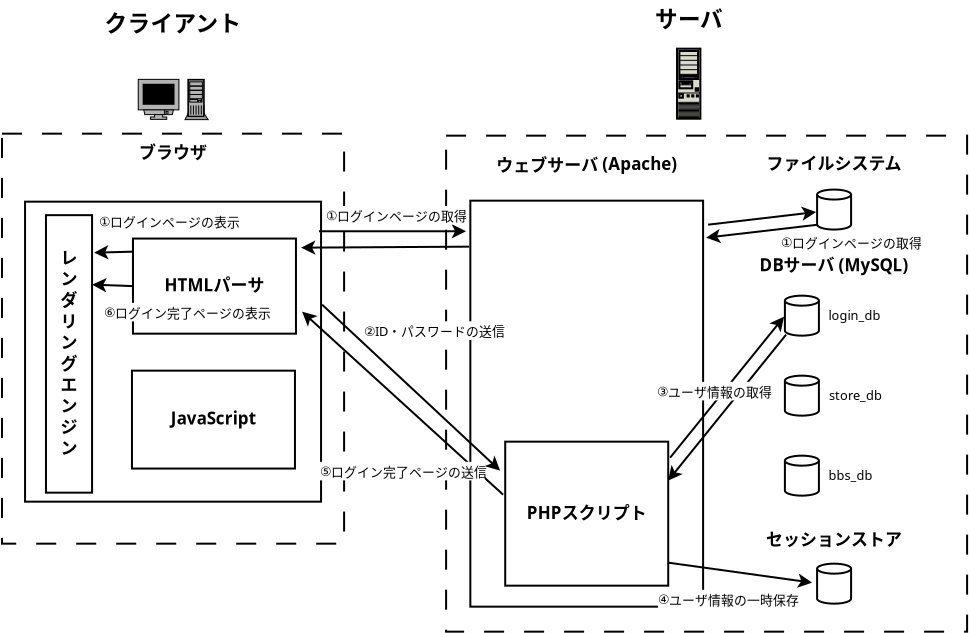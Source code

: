 <?xml version="1.0" encoding="UTF-8"?>
<dia:diagram xmlns:dia="http://www.lysator.liu.se/~alla/dia/">
  <dia:layer name="背景" visible="true" active="true">
    <dia:object type="Standard - Box" version="0" id="O0">
      <dia:attribute name="obj_pos">
        <dia:point val="0.295,15.7"/>
      </dia:attribute>
      <dia:attribute name="obj_bb">
        <dia:rectangle val="0.245,15.65;17.45,36.25"/>
      </dia:attribute>
      <dia:attribute name="elem_corner">
        <dia:point val="0.295,15.7"/>
      </dia:attribute>
      <dia:attribute name="elem_width">
        <dia:real val="17.105"/>
      </dia:attribute>
      <dia:attribute name="elem_height">
        <dia:real val="20.5"/>
      </dia:attribute>
      <dia:attribute name="border_width">
        <dia:real val="0.1"/>
      </dia:attribute>
      <dia:attribute name="show_background">
        <dia:boolean val="false"/>
      </dia:attribute>
      <dia:attribute name="line_style">
        <dia:enum val="1"/>
      </dia:attribute>
    </dia:object>
    <dia:object type="Standard - Box" version="0" id="O1">
      <dia:attribute name="obj_pos">
        <dia:point val="22.5,15.8"/>
      </dia:attribute>
      <dia:attribute name="obj_bb">
        <dia:rectangle val="22.45,15.75;48.6,40.65"/>
      </dia:attribute>
      <dia:attribute name="elem_corner">
        <dia:point val="22.5,15.8"/>
      </dia:attribute>
      <dia:attribute name="elem_width">
        <dia:real val="26.05"/>
      </dia:attribute>
      <dia:attribute name="elem_height">
        <dia:real val="24.8"/>
      </dia:attribute>
      <dia:attribute name="border_width">
        <dia:real val="0.1"/>
      </dia:attribute>
      <dia:attribute name="show_background">
        <dia:boolean val="false"/>
      </dia:attribute>
      <dia:attribute name="line_style">
        <dia:enum val="1"/>
      </dia:attribute>
    </dia:object>
    <dia:object type="Network - A Bigtower PC" version="1" id="O2">
      <dia:attribute name="obj_pos">
        <dia:point val="34.047,11.45"/>
      </dia:attribute>
      <dia:attribute name="obj_bb">
        <dia:rectangle val="33.997,11.4;35.264,15"/>
      </dia:attribute>
      <dia:attribute name="meta">
        <dia:composite type="dict"/>
      </dia:attribute>
      <dia:attribute name="elem_corner">
        <dia:point val="34.047,11.45"/>
      </dia:attribute>
      <dia:attribute name="elem_width">
        <dia:real val="1.167"/>
      </dia:attribute>
      <dia:attribute name="elem_height">
        <dia:real val="3.5"/>
      </dia:attribute>
      <dia:attribute name="line_width">
        <dia:real val="0.1"/>
      </dia:attribute>
      <dia:attribute name="line_colour">
        <dia:color val="#000000"/>
      </dia:attribute>
      <dia:attribute name="fill_colour">
        <dia:color val="#ffffff"/>
      </dia:attribute>
      <dia:attribute name="show_background">
        <dia:boolean val="true"/>
      </dia:attribute>
      <dia:attribute name="line_style">
        <dia:enum val="0"/>
        <dia:real val="1"/>
      </dia:attribute>
      <dia:attribute name="flip_horizontal">
        <dia:boolean val="false"/>
      </dia:attribute>
      <dia:attribute name="flip_vertical">
        <dia:boolean val="false"/>
      </dia:attribute>
      <dia:attribute name="subscale">
        <dia:real val="1.6"/>
      </dia:attribute>
    </dia:object>
    <dia:object type="Standard - Text" version="1" id="O3">
      <dia:attribute name="obj_pos">
        <dia:point val="11.05,13.25"/>
      </dia:attribute>
      <dia:attribute name="obj_bb">
        <dia:rectangle val="11.05,12.655;11.05,13.4"/>
      </dia:attribute>
      <dia:attribute name="text">
        <dia:composite type="text">
          <dia:attribute name="string">
            <dia:string>##</dia:string>
          </dia:attribute>
          <dia:attribute name="font">
            <dia:font family="sans" style="0" name="Helvetica"/>
          </dia:attribute>
          <dia:attribute name="height">
            <dia:real val="0.8"/>
          </dia:attribute>
          <dia:attribute name="pos">
            <dia:point val="11.05,13.25"/>
          </dia:attribute>
          <dia:attribute name="color">
            <dia:color val="#000000"/>
          </dia:attribute>
          <dia:attribute name="alignment">
            <dia:enum val="0"/>
          </dia:attribute>
        </dia:composite>
      </dia:attribute>
      <dia:attribute name="valign">
        <dia:enum val="3"/>
      </dia:attribute>
    </dia:object>
    <dia:object type="Standard - Text" version="1" id="O4">
      <dia:attribute name="obj_pos">
        <dia:point val="41.55,16.8"/>
      </dia:attribute>
      <dia:attribute name="obj_bb">
        <dia:rectangle val="41.55,16.205;41.55,16.95"/>
      </dia:attribute>
      <dia:attribute name="text">
        <dia:composite type="text">
          <dia:attribute name="string">
            <dia:string>##</dia:string>
          </dia:attribute>
          <dia:attribute name="font">
            <dia:font family="sans" style="0" name="Helvetica"/>
          </dia:attribute>
          <dia:attribute name="height">
            <dia:real val="0.8"/>
          </dia:attribute>
          <dia:attribute name="pos">
            <dia:point val="41.55,16.8"/>
          </dia:attribute>
          <dia:attribute name="color">
            <dia:color val="#000000"/>
          </dia:attribute>
          <dia:attribute name="alignment">
            <dia:enum val="0"/>
          </dia:attribute>
        </dia:composite>
      </dia:attribute>
      <dia:attribute name="valign">
        <dia:enum val="3"/>
      </dia:attribute>
    </dia:object>
    <dia:object type="Standard - Text" version="1" id="O5">
      <dia:attribute name="obj_pos">
        <dia:point val="34.63,10.377"/>
      </dia:attribute>
      <dia:attribute name="obj_bb">
        <dia:rectangle val="32.935,9.18;36.325,10.875"/>
      </dia:attribute>
      <dia:attribute name="text">
        <dia:composite type="text">
          <dia:attribute name="string">
            <dia:string>#サーバ#</dia:string>
          </dia:attribute>
          <dia:attribute name="font">
            <dia:font family="Meiryo" style="80" name="Courier"/>
          </dia:attribute>
          <dia:attribute name="height">
            <dia:real val="1.411"/>
          </dia:attribute>
          <dia:attribute name="pos">
            <dia:point val="34.63,10.377"/>
          </dia:attribute>
          <dia:attribute name="color">
            <dia:color val="#000000"/>
          </dia:attribute>
          <dia:attribute name="alignment">
            <dia:enum val="1"/>
          </dia:attribute>
        </dia:composite>
      </dia:attribute>
      <dia:attribute name="valign">
        <dia:enum val="3"/>
      </dia:attribute>
    </dia:object>
    <dia:object type="Standard - Text" version="1" id="O6">
      <dia:attribute name="obj_pos">
        <dia:point val="8.848,10.592"/>
      </dia:attribute>
      <dia:attribute name="obj_bb">
        <dia:rectangle val="5.458,9.395;12.238,11.09"/>
      </dia:attribute>
      <dia:attribute name="text">
        <dia:composite type="text">
          <dia:attribute name="string">
            <dia:string>#クライアント#</dia:string>
          </dia:attribute>
          <dia:attribute name="font">
            <dia:font family="Meiryo" style="80" name="Courier"/>
          </dia:attribute>
          <dia:attribute name="height">
            <dia:real val="1.411"/>
          </dia:attribute>
          <dia:attribute name="pos">
            <dia:point val="8.848,10.592"/>
          </dia:attribute>
          <dia:attribute name="color">
            <dia:color val="#000000"/>
          </dia:attribute>
          <dia:attribute name="alignment">
            <dia:enum val="1"/>
          </dia:attribute>
        </dia:composite>
      </dia:attribute>
      <dia:attribute name="valign">
        <dia:enum val="3"/>
      </dia:attribute>
    </dia:object>
    <dia:group>
      <dia:object type="Network - General Computer (Tower)" version="1" id="O7">
        <dia:attribute name="obj_pos">
          <dia:point val="9.445,13"/>
        </dia:attribute>
        <dia:attribute name="obj_bb">
          <dia:rectangle val="9.437,12.96;10.613,15.903"/>
        </dia:attribute>
        <dia:attribute name="meta">
          <dia:composite type="dict"/>
        </dia:attribute>
        <dia:attribute name="elem_corner">
          <dia:point val="9.445,13"/>
        </dia:attribute>
        <dia:attribute name="elem_width">
          <dia:real val="1.158"/>
        </dia:attribute>
        <dia:attribute name="elem_height">
          <dia:real val="2.0"/>
        </dia:attribute>
        <dia:attribute name="line_width">
          <dia:real val="0.1"/>
        </dia:attribute>
        <dia:attribute name="line_colour">
          <dia:color val="#000000"/>
        </dia:attribute>
        <dia:attribute name="fill_colour">
          <dia:color val="#ffffff"/>
        </dia:attribute>
        <dia:attribute name="show_background">
          <dia:boolean val="true"/>
        </dia:attribute>
        <dia:attribute name="line_style">
          <dia:enum val="0"/>
          <dia:real val="1"/>
        </dia:attribute>
        <dia:attribute name="padding">
          <dia:real val="0.1"/>
        </dia:attribute>
        <dia:attribute name="text">
          <dia:composite type="text">
            <dia:attribute name="string">
              <dia:string>##</dia:string>
            </dia:attribute>
            <dia:attribute name="font">
              <dia:font family="sans" style="0" name="Helvetica"/>
            </dia:attribute>
            <dia:attribute name="height">
              <dia:real val="0.8"/>
            </dia:attribute>
            <dia:attribute name="pos">
              <dia:point val="10.024,15.653"/>
            </dia:attribute>
            <dia:attribute name="color">
              <dia:color val="#000000"/>
            </dia:attribute>
            <dia:attribute name="alignment">
              <dia:enum val="1"/>
            </dia:attribute>
          </dia:composite>
        </dia:attribute>
        <dia:attribute name="flip_horizontal">
          <dia:boolean val="false"/>
        </dia:attribute>
        <dia:attribute name="flip_vertical">
          <dia:boolean val="false"/>
        </dia:attribute>
        <dia:attribute name="subscale">
          <dia:real val="1"/>
        </dia:attribute>
      </dia:object>
      <dia:object type="Network - General Monitor (With Stand)" version="1" id="O8">
        <dia:attribute name="obj_pos">
          <dia:point val="7.107,12.985"/>
        </dia:attribute>
        <dia:attribute name="obj_bb">
          <dia:rectangle val="7.082,12.96;9.166,15.903"/>
        </dia:attribute>
        <dia:attribute name="meta">
          <dia:composite type="dict"/>
        </dia:attribute>
        <dia:attribute name="elem_corner">
          <dia:point val="7.107,12.985"/>
        </dia:attribute>
        <dia:attribute name="elem_width">
          <dia:real val="2.034"/>
        </dia:attribute>
        <dia:attribute name="elem_height">
          <dia:real val="2"/>
        </dia:attribute>
        <dia:attribute name="line_width">
          <dia:real val="0.1"/>
        </dia:attribute>
        <dia:attribute name="line_colour">
          <dia:color val="#000000"/>
        </dia:attribute>
        <dia:attribute name="fill_colour">
          <dia:color val="#ffffff"/>
        </dia:attribute>
        <dia:attribute name="show_background">
          <dia:boolean val="true"/>
        </dia:attribute>
        <dia:attribute name="line_style">
          <dia:enum val="0"/>
          <dia:real val="1"/>
        </dia:attribute>
        <dia:attribute name="padding">
          <dia:real val="0.1"/>
        </dia:attribute>
        <dia:attribute name="text">
          <dia:composite type="text">
            <dia:attribute name="string">
              <dia:string>##</dia:string>
            </dia:attribute>
            <dia:attribute name="font">
              <dia:font family="sans" style="0" name="Helvetica"/>
            </dia:attribute>
            <dia:attribute name="height">
              <dia:real val="0.8"/>
            </dia:attribute>
            <dia:attribute name="pos">
              <dia:point val="8.124,15.653"/>
            </dia:attribute>
            <dia:attribute name="color">
              <dia:color val="#000000"/>
            </dia:attribute>
            <dia:attribute name="alignment">
              <dia:enum val="1"/>
            </dia:attribute>
          </dia:composite>
        </dia:attribute>
        <dia:attribute name="flip_horizontal">
          <dia:boolean val="false"/>
        </dia:attribute>
        <dia:attribute name="flip_vertical">
          <dia:boolean val="false"/>
        </dia:attribute>
        <dia:attribute name="subscale">
          <dia:real val="1"/>
        </dia:attribute>
      </dia:object>
    </dia:group>
    <dia:object type="Standard - Text" version="1" id="O9">
      <dia:attribute name="obj_pos">
        <dia:point val="29.531,17.577"/>
      </dia:attribute>
      <dia:attribute name="obj_bb">
        <dia:rectangle val="24.784,16.68;34.279,17.95"/>
      </dia:attribute>
      <dia:attribute name="text">
        <dia:composite type="text">
          <dia:attribute name="string">
            <dia:string>#ウェブサーバ (Apache)#</dia:string>
          </dia:attribute>
          <dia:attribute name="font">
            <dia:font family="Meiryo" style="80" name="Courier"/>
          </dia:attribute>
          <dia:attribute name="height">
            <dia:real val="1.058"/>
          </dia:attribute>
          <dia:attribute name="pos">
            <dia:point val="29.531,17.577"/>
          </dia:attribute>
          <dia:attribute name="color">
            <dia:color val="#000000"/>
          </dia:attribute>
          <dia:attribute name="alignment">
            <dia:enum val="1"/>
          </dia:attribute>
        </dia:composite>
      </dia:attribute>
      <dia:attribute name="valign">
        <dia:enum val="3"/>
      </dia:attribute>
    </dia:object>
    <dia:object type="Standard - Box" version="0" id="O10">
      <dia:attribute name="obj_pos">
        <dia:point val="23.712,19.05"/>
      </dia:attribute>
      <dia:attribute name="obj_bb">
        <dia:rectangle val="23.663,19;35.4,39.4"/>
      </dia:attribute>
      <dia:attribute name="elem_corner">
        <dia:point val="23.712,19.05"/>
      </dia:attribute>
      <dia:attribute name="elem_width">
        <dia:real val="11.638"/>
      </dia:attribute>
      <dia:attribute name="elem_height">
        <dia:real val="20.3"/>
      </dia:attribute>
      <dia:attribute name="show_background">
        <dia:boolean val="true"/>
      </dia:attribute>
    </dia:object>
    <dia:object type="Standard - Text" version="1" id="O11">
      <dia:attribute name="obj_pos">
        <dia:point val="8.848,16.942"/>
      </dia:attribute>
      <dia:attribute name="obj_bb">
        <dia:rectangle val="7.153,16.045;10.543,17.315"/>
      </dia:attribute>
      <dia:attribute name="text">
        <dia:composite type="text">
          <dia:attribute name="string">
            <dia:string>#ブラウザ#</dia:string>
          </dia:attribute>
          <dia:attribute name="font">
            <dia:font family="Meiryo" style="80" name="Courier"/>
          </dia:attribute>
          <dia:attribute name="height">
            <dia:real val="1.058"/>
          </dia:attribute>
          <dia:attribute name="pos">
            <dia:point val="8.848,16.942"/>
          </dia:attribute>
          <dia:attribute name="color">
            <dia:color val="#000000"/>
          </dia:attribute>
          <dia:attribute name="alignment">
            <dia:enum val="1"/>
          </dia:attribute>
        </dia:composite>
      </dia:attribute>
      <dia:attribute name="valign">
        <dia:enum val="3"/>
      </dia:attribute>
    </dia:object>
    <dia:group>
      <dia:object type="Standard - Box" version="0" id="O12">
        <dia:attribute name="obj_pos">
          <dia:point val="25.456,31.1"/>
        </dia:attribute>
        <dia:attribute name="obj_bb">
          <dia:rectangle val="25.406,31.05;33.656,38.35"/>
        </dia:attribute>
        <dia:attribute name="elem_corner">
          <dia:point val="25.456,31.1"/>
        </dia:attribute>
        <dia:attribute name="elem_width">
          <dia:real val="8.15"/>
        </dia:attribute>
        <dia:attribute name="elem_height">
          <dia:real val="7.2"/>
        </dia:attribute>
        <dia:attribute name="show_background">
          <dia:boolean val="true"/>
        </dia:attribute>
      </dia:object>
      <dia:object type="Standard - Text" version="1" id="O13">
        <dia:attribute name="obj_pos">
          <dia:point val="29.531,34.962"/>
        </dia:attribute>
        <dia:attribute name="obj_bb">
          <dia:rectangle val="26.489,34.065;32.574,35.335"/>
        </dia:attribute>
        <dia:attribute name="text">
          <dia:composite type="text">
            <dia:attribute name="string">
              <dia:string>#PHPスクリプト#</dia:string>
            </dia:attribute>
            <dia:attribute name="font">
              <dia:font family="Meiryo" style="80" name="Courier"/>
            </dia:attribute>
            <dia:attribute name="height">
              <dia:real val="1.058"/>
            </dia:attribute>
            <dia:attribute name="pos">
              <dia:point val="29.531,34.962"/>
            </dia:attribute>
            <dia:attribute name="color">
              <dia:color val="#000000"/>
            </dia:attribute>
            <dia:attribute name="alignment">
              <dia:enum val="1"/>
            </dia:attribute>
          </dia:composite>
        </dia:attribute>
        <dia:attribute name="valign">
          <dia:enum val="3"/>
        </dia:attribute>
      </dia:object>
    </dia:group>
    <dia:group>
      <dia:object type="Standard - Text" version="1" id="O14">
        <dia:attribute name="obj_pos">
          <dia:point val="41.9,17.492"/>
        </dia:attribute>
        <dia:attribute name="obj_bb">
          <dia:rectangle val="38.51,16.595;45.29,17.865"/>
        </dia:attribute>
        <dia:attribute name="text">
          <dia:composite type="text">
            <dia:attribute name="string">
              <dia:string>#ファイルシステム#</dia:string>
            </dia:attribute>
            <dia:attribute name="font">
              <dia:font family="Meiryo" style="80" name="Courier"/>
            </dia:attribute>
            <dia:attribute name="height">
              <dia:real val="1.058"/>
            </dia:attribute>
            <dia:attribute name="pos">
              <dia:point val="41.9,17.492"/>
            </dia:attribute>
            <dia:attribute name="color">
              <dia:color val="#000000"/>
            </dia:attribute>
            <dia:attribute name="alignment">
              <dia:enum val="1"/>
            </dia:attribute>
          </dia:composite>
        </dia:attribute>
        <dia:attribute name="valign">
          <dia:enum val="3"/>
        </dia:attribute>
      </dia:object>
      <dia:object type="Network - Storage" version="1" id="O15">
        <dia:attribute name="obj_pos">
          <dia:point val="41.05,18.495"/>
        </dia:attribute>
        <dia:attribute name="obj_bb">
          <dia:rectangle val="41,18.445;42.8,21.345"/>
        </dia:attribute>
        <dia:attribute name="meta">
          <dia:composite type="dict"/>
        </dia:attribute>
        <dia:attribute name="elem_corner">
          <dia:point val="41.05,18.495"/>
        </dia:attribute>
        <dia:attribute name="elem_width">
          <dia:real val="1.7"/>
        </dia:attribute>
        <dia:attribute name="elem_height">
          <dia:real val="2"/>
        </dia:attribute>
        <dia:attribute name="line_width">
          <dia:real val="0.1"/>
        </dia:attribute>
        <dia:attribute name="line_colour">
          <dia:color val="#000000"/>
        </dia:attribute>
        <dia:attribute name="fill_colour">
          <dia:color val="#ffffff"/>
        </dia:attribute>
        <dia:attribute name="show_background">
          <dia:boolean val="true"/>
        </dia:attribute>
        <dia:attribute name="line_style">
          <dia:enum val="0"/>
          <dia:real val="1"/>
        </dia:attribute>
        <dia:attribute name="padding">
          <dia:real val="0.1"/>
        </dia:attribute>
        <dia:attribute name="text">
          <dia:composite type="text">
            <dia:attribute name="string">
              <dia:string>##</dia:string>
            </dia:attribute>
            <dia:attribute name="font">
              <dia:font family="sans" style="0" name="Helvetica"/>
            </dia:attribute>
            <dia:attribute name="height">
              <dia:real val="0.8"/>
            </dia:attribute>
            <dia:attribute name="pos">
              <dia:point val="41.9,21.095"/>
            </dia:attribute>
            <dia:attribute name="color">
              <dia:color val="#000000"/>
            </dia:attribute>
            <dia:attribute name="alignment">
              <dia:enum val="1"/>
            </dia:attribute>
          </dia:composite>
        </dia:attribute>
        <dia:attribute name="flip_horizontal">
          <dia:boolean val="false"/>
        </dia:attribute>
        <dia:attribute name="flip_vertical">
          <dia:boolean val="false"/>
        </dia:attribute>
        <dia:attribute name="subscale">
          <dia:real val="1"/>
        </dia:attribute>
      </dia:object>
    </dia:group>
    <dia:group>
      <dia:object type="Standard - Text" version="1" id="O16">
        <dia:attribute name="obj_pos">
          <dia:point val="41.9,36.292"/>
        </dia:attribute>
        <dia:attribute name="obj_bb">
          <dia:rectangle val="38.51,35.395;45.29,36.665"/>
        </dia:attribute>
        <dia:attribute name="text">
          <dia:composite type="text">
            <dia:attribute name="string">
              <dia:string>#セッションストア#</dia:string>
            </dia:attribute>
            <dia:attribute name="font">
              <dia:font family="Meiryo" style="80" name="Courier"/>
            </dia:attribute>
            <dia:attribute name="height">
              <dia:real val="1.058"/>
            </dia:attribute>
            <dia:attribute name="pos">
              <dia:point val="41.9,36.292"/>
            </dia:attribute>
            <dia:attribute name="color">
              <dia:color val="#000000"/>
            </dia:attribute>
            <dia:attribute name="alignment">
              <dia:enum val="1"/>
            </dia:attribute>
          </dia:composite>
        </dia:attribute>
        <dia:attribute name="valign">
          <dia:enum val="3"/>
        </dia:attribute>
      </dia:object>
      <dia:object type="Network - Storage" version="1" id="O17">
        <dia:attribute name="obj_pos">
          <dia:point val="41.05,37.2"/>
        </dia:attribute>
        <dia:attribute name="obj_bb">
          <dia:rectangle val="41,37.15;42.8,40.05"/>
        </dia:attribute>
        <dia:attribute name="meta">
          <dia:composite type="dict"/>
        </dia:attribute>
        <dia:attribute name="elem_corner">
          <dia:point val="41.05,37.2"/>
        </dia:attribute>
        <dia:attribute name="elem_width">
          <dia:real val="1.7"/>
        </dia:attribute>
        <dia:attribute name="elem_height">
          <dia:real val="2"/>
        </dia:attribute>
        <dia:attribute name="line_width">
          <dia:real val="0.1"/>
        </dia:attribute>
        <dia:attribute name="line_colour">
          <dia:color val="#000000"/>
        </dia:attribute>
        <dia:attribute name="fill_colour">
          <dia:color val="#ffffff"/>
        </dia:attribute>
        <dia:attribute name="show_background">
          <dia:boolean val="true"/>
        </dia:attribute>
        <dia:attribute name="line_style">
          <dia:enum val="0"/>
          <dia:real val="1"/>
        </dia:attribute>
        <dia:attribute name="padding">
          <dia:real val="0.1"/>
        </dia:attribute>
        <dia:attribute name="text">
          <dia:composite type="text">
            <dia:attribute name="string">
              <dia:string>##</dia:string>
            </dia:attribute>
            <dia:attribute name="font">
              <dia:font family="sans" style="0" name="Helvetica"/>
            </dia:attribute>
            <dia:attribute name="height">
              <dia:real val="0.8"/>
            </dia:attribute>
            <dia:attribute name="pos">
              <dia:point val="41.9,39.8"/>
            </dia:attribute>
            <dia:attribute name="color">
              <dia:color val="#000000"/>
            </dia:attribute>
            <dia:attribute name="alignment">
              <dia:enum val="1"/>
            </dia:attribute>
          </dia:composite>
        </dia:attribute>
        <dia:attribute name="flip_horizontal">
          <dia:boolean val="false"/>
        </dia:attribute>
        <dia:attribute name="flip_vertical">
          <dia:boolean val="false"/>
        </dia:attribute>
        <dia:attribute name="subscale">
          <dia:real val="1"/>
        </dia:attribute>
      </dia:object>
    </dia:group>
    <dia:group>
      <dia:object type="Standard - Text" version="1" id="O18">
        <dia:attribute name="obj_pos">
          <dia:point val="41.9,22.577"/>
        </dia:attribute>
        <dia:attribute name="obj_bb">
          <dia:rectangle val="37.9,21.68;45.9,22.95"/>
        </dia:attribute>
        <dia:attribute name="text">
          <dia:composite type="text">
            <dia:attribute name="string">
              <dia:string>#DBサーバ (MySQL)#</dia:string>
            </dia:attribute>
            <dia:attribute name="font">
              <dia:font family="Meiryo" style="80" name="Courier"/>
            </dia:attribute>
            <dia:attribute name="height">
              <dia:real val="1.058"/>
            </dia:attribute>
            <dia:attribute name="pos">
              <dia:point val="41.9,22.577"/>
            </dia:attribute>
            <dia:attribute name="color">
              <dia:color val="#000000"/>
            </dia:attribute>
            <dia:attribute name="alignment">
              <dia:enum val="1"/>
            </dia:attribute>
          </dia:composite>
        </dia:attribute>
        <dia:attribute name="valign">
          <dia:enum val="3"/>
        </dia:attribute>
      </dia:object>
      <dia:group>
        <dia:group>
          <dia:object type="Network - Storage" version="1" id="O19">
            <dia:attribute name="obj_pos">
              <dia:point val="39.44,23.8"/>
            </dia:attribute>
            <dia:attribute name="obj_bb">
              <dia:rectangle val="39.39,23.75;41.19,26.65"/>
            </dia:attribute>
            <dia:attribute name="meta">
              <dia:composite type="dict"/>
            </dia:attribute>
            <dia:attribute name="elem_corner">
              <dia:point val="39.44,23.8"/>
            </dia:attribute>
            <dia:attribute name="elem_width">
              <dia:real val="1.7"/>
            </dia:attribute>
            <dia:attribute name="elem_height">
              <dia:real val="2"/>
            </dia:attribute>
            <dia:attribute name="line_width">
              <dia:real val="0.1"/>
            </dia:attribute>
            <dia:attribute name="line_colour">
              <dia:color val="#000000"/>
            </dia:attribute>
            <dia:attribute name="fill_colour">
              <dia:color val="#ffffff"/>
            </dia:attribute>
            <dia:attribute name="show_background">
              <dia:boolean val="true"/>
            </dia:attribute>
            <dia:attribute name="line_style">
              <dia:enum val="0"/>
              <dia:real val="1"/>
            </dia:attribute>
            <dia:attribute name="padding">
              <dia:real val="0.1"/>
            </dia:attribute>
            <dia:attribute name="text">
              <dia:composite type="text">
                <dia:attribute name="string">
                  <dia:string>##</dia:string>
                </dia:attribute>
                <dia:attribute name="font">
                  <dia:font family="sans" style="0" name="Helvetica"/>
                </dia:attribute>
                <dia:attribute name="height">
                  <dia:real val="0.8"/>
                </dia:attribute>
                <dia:attribute name="pos">
                  <dia:point val="40.29,26.4"/>
                </dia:attribute>
                <dia:attribute name="color">
                  <dia:color val="#000000"/>
                </dia:attribute>
                <dia:attribute name="alignment">
                  <dia:enum val="1"/>
                </dia:attribute>
              </dia:composite>
            </dia:attribute>
            <dia:attribute name="flip_horizontal">
              <dia:boolean val="false"/>
            </dia:attribute>
            <dia:attribute name="flip_vertical">
              <dia:boolean val="false"/>
            </dia:attribute>
            <dia:attribute name="subscale">
              <dia:real val="1"/>
            </dia:attribute>
          </dia:object>
          <dia:object type="Standard - Text" version="1" id="O20">
            <dia:attribute name="obj_pos">
              <dia:point val="41.624,25.023"/>
            </dia:attribute>
            <dia:attribute name="obj_bb">
              <dia:rectangle val="41.624,24.427;44.319,25.172"/>
            </dia:attribute>
            <dia:attribute name="text">
              <dia:composite type="text">
                <dia:attribute name="string">
                  <dia:string>#login_db#</dia:string>
                </dia:attribute>
                <dia:attribute name="font">
                  <dia:font family="sans" style="0" name="Helvetica"/>
                </dia:attribute>
                <dia:attribute name="height">
                  <dia:real val="0.8"/>
                </dia:attribute>
                <dia:attribute name="pos">
                  <dia:point val="41.624,25.023"/>
                </dia:attribute>
                <dia:attribute name="color">
                  <dia:color val="#000000"/>
                </dia:attribute>
                <dia:attribute name="alignment">
                  <dia:enum val="0"/>
                </dia:attribute>
              </dia:composite>
            </dia:attribute>
            <dia:attribute name="valign">
              <dia:enum val="3"/>
            </dia:attribute>
          </dia:object>
        </dia:group>
        <dia:group>
          <dia:object type="Network - Storage" version="1" id="O21">
            <dia:attribute name="obj_pos">
              <dia:point val="39.44,27.8"/>
            </dia:attribute>
            <dia:attribute name="obj_bb">
              <dia:rectangle val="39.39,27.75;41.19,30.65"/>
            </dia:attribute>
            <dia:attribute name="meta">
              <dia:composite type="dict"/>
            </dia:attribute>
            <dia:attribute name="elem_corner">
              <dia:point val="39.44,27.8"/>
            </dia:attribute>
            <dia:attribute name="elem_width">
              <dia:real val="1.7"/>
            </dia:attribute>
            <dia:attribute name="elem_height">
              <dia:real val="2.0"/>
            </dia:attribute>
            <dia:attribute name="line_width">
              <dia:real val="0.1"/>
            </dia:attribute>
            <dia:attribute name="line_colour">
              <dia:color val="#000000"/>
            </dia:attribute>
            <dia:attribute name="fill_colour">
              <dia:color val="#ffffff"/>
            </dia:attribute>
            <dia:attribute name="show_background">
              <dia:boolean val="true"/>
            </dia:attribute>
            <dia:attribute name="line_style">
              <dia:enum val="0"/>
              <dia:real val="1"/>
            </dia:attribute>
            <dia:attribute name="padding">
              <dia:real val="0.1"/>
            </dia:attribute>
            <dia:attribute name="text">
              <dia:composite type="text">
                <dia:attribute name="string">
                  <dia:string>##</dia:string>
                </dia:attribute>
                <dia:attribute name="font">
                  <dia:font family="sans" style="0" name="Helvetica"/>
                </dia:attribute>
                <dia:attribute name="height">
                  <dia:real val="0.8"/>
                </dia:attribute>
                <dia:attribute name="pos">
                  <dia:point val="40.29,30.4"/>
                </dia:attribute>
                <dia:attribute name="color">
                  <dia:color val="#000000"/>
                </dia:attribute>
                <dia:attribute name="alignment">
                  <dia:enum val="1"/>
                </dia:attribute>
              </dia:composite>
            </dia:attribute>
            <dia:attribute name="flip_horizontal">
              <dia:boolean val="false"/>
            </dia:attribute>
            <dia:attribute name="flip_vertical">
              <dia:boolean val="false"/>
            </dia:attribute>
            <dia:attribute name="subscale">
              <dia:real val="1"/>
            </dia:attribute>
          </dia:object>
          <dia:object type="Standard - Text" version="1" id="O22">
            <dia:attribute name="obj_pos">
              <dia:point val="41.642,29.023"/>
            </dia:attribute>
            <dia:attribute name="obj_bb">
              <dia:rectangle val="41.642,28.427;44.41,29.172"/>
            </dia:attribute>
            <dia:attribute name="text">
              <dia:composite type="text">
                <dia:attribute name="string">
                  <dia:string>#store_db#</dia:string>
                </dia:attribute>
                <dia:attribute name="font">
                  <dia:font family="sans" style="0" name="Helvetica"/>
                </dia:attribute>
                <dia:attribute name="height">
                  <dia:real val="0.8"/>
                </dia:attribute>
                <dia:attribute name="pos">
                  <dia:point val="41.642,29.023"/>
                </dia:attribute>
                <dia:attribute name="color">
                  <dia:color val="#000000"/>
                </dia:attribute>
                <dia:attribute name="alignment">
                  <dia:enum val="0"/>
                </dia:attribute>
              </dia:composite>
            </dia:attribute>
            <dia:attribute name="valign">
              <dia:enum val="3"/>
            </dia:attribute>
          </dia:object>
        </dia:group>
        <dia:group>
          <dia:object type="Network - Storage" version="1" id="O23">
            <dia:attribute name="obj_pos">
              <dia:point val="39.44,31.8"/>
            </dia:attribute>
            <dia:attribute name="obj_bb">
              <dia:rectangle val="39.39,31.75;41.19,34.65"/>
            </dia:attribute>
            <dia:attribute name="meta">
              <dia:composite type="dict"/>
            </dia:attribute>
            <dia:attribute name="elem_corner">
              <dia:point val="39.44,31.8"/>
            </dia:attribute>
            <dia:attribute name="elem_width">
              <dia:real val="1.7"/>
            </dia:attribute>
            <dia:attribute name="elem_height">
              <dia:real val="2"/>
            </dia:attribute>
            <dia:attribute name="line_width">
              <dia:real val="0.1"/>
            </dia:attribute>
            <dia:attribute name="line_colour">
              <dia:color val="#000000"/>
            </dia:attribute>
            <dia:attribute name="fill_colour">
              <dia:color val="#ffffff"/>
            </dia:attribute>
            <dia:attribute name="show_background">
              <dia:boolean val="true"/>
            </dia:attribute>
            <dia:attribute name="line_style">
              <dia:enum val="0"/>
              <dia:real val="1"/>
            </dia:attribute>
            <dia:attribute name="padding">
              <dia:real val="0.1"/>
            </dia:attribute>
            <dia:attribute name="text">
              <dia:composite type="text">
                <dia:attribute name="string">
                  <dia:string>##</dia:string>
                </dia:attribute>
                <dia:attribute name="font">
                  <dia:font family="sans" style="0" name="Helvetica"/>
                </dia:attribute>
                <dia:attribute name="height">
                  <dia:real val="0.8"/>
                </dia:attribute>
                <dia:attribute name="pos">
                  <dia:point val="40.29,34.4"/>
                </dia:attribute>
                <dia:attribute name="color">
                  <dia:color val="#000000"/>
                </dia:attribute>
                <dia:attribute name="alignment">
                  <dia:enum val="1"/>
                </dia:attribute>
              </dia:composite>
            </dia:attribute>
            <dia:attribute name="flip_horizontal">
              <dia:boolean val="false"/>
            </dia:attribute>
            <dia:attribute name="flip_vertical">
              <dia:boolean val="false"/>
            </dia:attribute>
            <dia:attribute name="subscale">
              <dia:real val="1"/>
            </dia:attribute>
          </dia:object>
          <dia:object type="Standard - Text" version="1" id="O24">
            <dia:attribute name="obj_pos">
              <dia:point val="41.624,33.023"/>
            </dia:attribute>
            <dia:attribute name="obj_bb">
              <dia:rectangle val="41.624,32.428;43.906,33.172"/>
            </dia:attribute>
            <dia:attribute name="text">
              <dia:composite type="text">
                <dia:attribute name="string">
                  <dia:string>#bbs_db#</dia:string>
                </dia:attribute>
                <dia:attribute name="font">
                  <dia:font family="sans" style="0" name="Helvetica"/>
                </dia:attribute>
                <dia:attribute name="height">
                  <dia:real val="0.8"/>
                </dia:attribute>
                <dia:attribute name="pos">
                  <dia:point val="41.624,33.023"/>
                </dia:attribute>
                <dia:attribute name="color">
                  <dia:color val="#000000"/>
                </dia:attribute>
                <dia:attribute name="alignment">
                  <dia:enum val="0"/>
                </dia:attribute>
              </dia:composite>
            </dia:attribute>
            <dia:attribute name="valign">
              <dia:enum val="3"/>
            </dia:attribute>
          </dia:object>
        </dia:group>
      </dia:group>
    </dia:group>
    <dia:object type="Standard - Box" version="0" id="O25">
      <dia:attribute name="obj_pos">
        <dia:point val="1.448,19.1"/>
      </dia:attribute>
      <dia:attribute name="obj_bb">
        <dia:rectangle val="1.398,19.05;16.298,34.15"/>
      </dia:attribute>
      <dia:attribute name="elem_corner">
        <dia:point val="1.448,19.1"/>
      </dia:attribute>
      <dia:attribute name="elem_width">
        <dia:real val="14.8"/>
      </dia:attribute>
      <dia:attribute name="elem_height">
        <dia:real val="15.0"/>
      </dia:attribute>
      <dia:attribute name="show_background">
        <dia:boolean val="true"/>
      </dia:attribute>
    </dia:object>
    <dia:group>
      <dia:object type="Standard - Box" version="0" id="O26">
        <dia:attribute name="obj_pos">
          <dia:point val="6.843,20.945"/>
        </dia:attribute>
        <dia:attribute name="obj_bb">
          <dia:rectangle val="6.793,20.895;15.043,25.75"/>
        </dia:attribute>
        <dia:attribute name="elem_corner">
          <dia:point val="6.843,20.945"/>
        </dia:attribute>
        <dia:attribute name="elem_width">
          <dia:real val="8.15"/>
        </dia:attribute>
        <dia:attribute name="elem_height">
          <dia:real val="4.755"/>
        </dia:attribute>
        <dia:attribute name="show_background">
          <dia:boolean val="true"/>
        </dia:attribute>
      </dia:object>
      <dia:object type="Standard - Text" version="1" id="O27">
        <dia:attribute name="obj_pos">
          <dia:point val="10.918,23.585"/>
        </dia:attribute>
        <dia:attribute name="obj_bb">
          <dia:rectangle val="8.385,22.688;13.45,23.957"/>
        </dia:attribute>
        <dia:attribute name="text">
          <dia:composite type="text">
            <dia:attribute name="string">
              <dia:string>#HTMLパーサ#</dia:string>
            </dia:attribute>
            <dia:attribute name="font">
              <dia:font family="Meiryo" style="80" name="Courier"/>
            </dia:attribute>
            <dia:attribute name="height">
              <dia:real val="1.058"/>
            </dia:attribute>
            <dia:attribute name="pos">
              <dia:point val="10.918,23.585"/>
            </dia:attribute>
            <dia:attribute name="color">
              <dia:color val="#000000"/>
            </dia:attribute>
            <dia:attribute name="alignment">
              <dia:enum val="1"/>
            </dia:attribute>
          </dia:composite>
        </dia:attribute>
        <dia:attribute name="valign">
          <dia:enum val="3"/>
        </dia:attribute>
      </dia:object>
    </dia:group>
    <dia:group>
      <dia:object type="Standard - Box" version="0" id="O28">
        <dia:attribute name="obj_pos">
          <dia:point val="2.493,19.775"/>
        </dia:attribute>
        <dia:attribute name="obj_bb">
          <dia:rectangle val="2.443,19.725;4.848,33.7"/>
        </dia:attribute>
        <dia:attribute name="elem_corner">
          <dia:point val="2.493,19.775"/>
        </dia:attribute>
        <dia:attribute name="elem_width">
          <dia:real val="2.305"/>
        </dia:attribute>
        <dia:attribute name="elem_height">
          <dia:real val="13.875"/>
        </dia:attribute>
        <dia:attribute name="show_background">
          <dia:boolean val="true"/>
        </dia:attribute>
      </dia:object>
      <dia:object type="Standard - Text" version="1" id="O29">
        <dia:attribute name="obj_pos">
          <dia:point val="3.645,22.212"/>
        </dia:attribute>
        <dia:attribute name="obj_bb">
          <dia:rectangle val="3.221,21.315;4.069,32.11"/>
        </dia:attribute>
        <dia:attribute name="text">
          <dia:composite type="text">
            <dia:attribute name="string">
              <dia:string>#レ
ン
ダ
リ
ン
グ
エ
ン
ジ
ン#</dia:string>
            </dia:attribute>
            <dia:attribute name="font">
              <dia:font family="Meiryo" style="80" name="Courier"/>
            </dia:attribute>
            <dia:attribute name="height">
              <dia:real val="1.058"/>
            </dia:attribute>
            <dia:attribute name="pos">
              <dia:point val="3.645,22.212"/>
            </dia:attribute>
            <dia:attribute name="color">
              <dia:color val="#000000"/>
            </dia:attribute>
            <dia:attribute name="alignment">
              <dia:enum val="1"/>
            </dia:attribute>
          </dia:composite>
        </dia:attribute>
        <dia:attribute name="valign">
          <dia:enum val="3"/>
        </dia:attribute>
      </dia:object>
    </dia:group>
    <dia:group>
      <dia:object type="Standard - Box" version="0" id="O30">
        <dia:attribute name="obj_pos">
          <dia:point val="6.793,27.55"/>
        </dia:attribute>
        <dia:attribute name="obj_bb">
          <dia:rectangle val="6.743,27.5;14.993,32.495"/>
        </dia:attribute>
        <dia:attribute name="elem_corner">
          <dia:point val="6.793,27.55"/>
        </dia:attribute>
        <dia:attribute name="elem_width">
          <dia:real val="8.15"/>
        </dia:attribute>
        <dia:attribute name="elem_height">
          <dia:real val="4.895"/>
        </dia:attribute>
        <dia:attribute name="show_background">
          <dia:boolean val="true"/>
        </dia:attribute>
      </dia:object>
      <dia:object type="Standard - Text" version="1" id="O31">
        <dia:attribute name="obj_pos">
          <dia:point val="10.852,30.244"/>
        </dia:attribute>
        <dia:attribute name="obj_bb">
          <dia:rectangle val="8.536,29.347;13.168,30.617"/>
        </dia:attribute>
        <dia:attribute name="text">
          <dia:composite type="text">
            <dia:attribute name="string">
              <dia:string>#JavaScript#</dia:string>
            </dia:attribute>
            <dia:attribute name="font">
              <dia:font family="Meiryo" style="80" name="Courier"/>
            </dia:attribute>
            <dia:attribute name="height">
              <dia:real val="1.058"/>
            </dia:attribute>
            <dia:attribute name="pos">
              <dia:point val="10.852,30.244"/>
            </dia:attribute>
            <dia:attribute name="color">
              <dia:color val="#000000"/>
            </dia:attribute>
            <dia:attribute name="alignment">
              <dia:enum val="1"/>
            </dia:attribute>
          </dia:composite>
        </dia:attribute>
        <dia:attribute name="valign">
          <dia:enum val="3"/>
        </dia:attribute>
      </dia:object>
    </dia:group>
    <dia:object type="Standard - Line" version="0" id="O32">
      <dia:attribute name="obj_pos">
        <dia:point val="16.145,20.58"/>
      </dia:attribute>
      <dia:attribute name="obj_bb">
        <dia:rectangle val="16.095,20.218;23.607,20.942"/>
      </dia:attribute>
      <dia:attribute name="conn_endpoints">
        <dia:point val="16.145,20.58"/>
        <dia:point val="23.495,20.58"/>
      </dia:attribute>
      <dia:attribute name="numcp">
        <dia:int val="1"/>
      </dia:attribute>
      <dia:attribute name="end_arrow">
        <dia:enum val="22"/>
      </dia:attribute>
      <dia:attribute name="end_arrow_length">
        <dia:real val="0.5"/>
      </dia:attribute>
      <dia:attribute name="end_arrow_width">
        <dia:real val="0.5"/>
      </dia:attribute>
    </dia:object>
    <dia:object type="Standard - Text" version="1" id="O33">
      <dia:attribute name="obj_pos">
        <dia:point val="16.495,20.03"/>
      </dia:attribute>
      <dia:attribute name="obj_bb">
        <dia:rectangle val="16.495,19.352;23.535,20.312"/>
      </dia:attribute>
      <dia:attribute name="text">
        <dia:composite type="text">
          <dia:attribute name="string">
            <dia:string>#①ログインページの取得#</dia:string>
          </dia:attribute>
          <dia:attribute name="font">
            <dia:font family="Meiryo" style="0" name="Courier"/>
          </dia:attribute>
          <dia:attribute name="height">
            <dia:real val="0.8"/>
          </dia:attribute>
          <dia:attribute name="pos">
            <dia:point val="16.495,20.03"/>
          </dia:attribute>
          <dia:attribute name="color">
            <dia:color val="#000000"/>
          </dia:attribute>
          <dia:attribute name="alignment">
            <dia:enum val="0"/>
          </dia:attribute>
        </dia:composite>
      </dia:attribute>
      <dia:attribute name="valign">
        <dia:enum val="3"/>
      </dia:attribute>
      <dia:attribute name="fill_color">
        <dia:color val="#ffffff"/>
      </dia:attribute>
      <dia:attribute name="show_background">
        <dia:boolean val="true"/>
      </dia:attribute>
    </dia:object>
    <dia:object type="Standard - Line" version="0" id="O34">
      <dia:attribute name="obj_pos">
        <dia:point val="35.6,20.25"/>
      </dia:attribute>
      <dia:attribute name="obj_bb">
        <dia:rectangle val="35.544,19.33;41.111,20.305"/>
      </dia:attribute>
      <dia:attribute name="conn_endpoints">
        <dia:point val="35.6,20.25"/>
        <dia:point val="41.001,19.618"/>
      </dia:attribute>
      <dia:attribute name="numcp">
        <dia:int val="1"/>
      </dia:attribute>
      <dia:attribute name="end_arrow">
        <dia:enum val="22"/>
      </dia:attribute>
      <dia:attribute name="end_arrow_length">
        <dia:real val="0.5"/>
      </dia:attribute>
      <dia:attribute name="end_arrow_width">
        <dia:real val="0.5"/>
      </dia:attribute>
      <dia:connections>
        <dia:connection handle="1" to="O15" connection="2"/>
      </dia:connections>
    </dia:object>
    <dia:object type="Standard - Line" version="0" id="O35">
      <dia:attribute name="obj_pos">
        <dia:point val="41.1,20.25"/>
      </dia:attribute>
      <dia:attribute name="obj_bb">
        <dia:rectangle val="35.389,20.195;41.155,21.189"/>
      </dia:attribute>
      <dia:attribute name="conn_endpoints">
        <dia:point val="41.1,20.25"/>
        <dia:point val="35.5,20.9"/>
      </dia:attribute>
      <dia:attribute name="numcp">
        <dia:int val="1"/>
      </dia:attribute>
      <dia:attribute name="end_arrow">
        <dia:enum val="22"/>
      </dia:attribute>
      <dia:attribute name="end_arrow_length">
        <dia:real val="0.5"/>
      </dia:attribute>
      <dia:attribute name="end_arrow_width">
        <dia:real val="0.5"/>
      </dia:attribute>
    </dia:object>
    <dia:object type="Standard - Text" version="1" id="O36">
      <dia:attribute name="obj_pos">
        <dia:point val="39.245,21.372"/>
      </dia:attribute>
      <dia:attribute name="obj_bb">
        <dia:rectangle val="39.221,20.671;46.285,21.703"/>
      </dia:attribute>
      <dia:attribute name="text">
        <dia:composite type="text">
          <dia:attribute name="string">
            <dia:string>#①ログインページの取得#</dia:string>
          </dia:attribute>
          <dia:attribute name="font">
            <dia:font family="Meiryo" style="0" name="Courier"/>
          </dia:attribute>
          <dia:attribute name="height">
            <dia:real val="0.8"/>
          </dia:attribute>
          <dia:attribute name="pos">
            <dia:point val="39.245,21.372"/>
          </dia:attribute>
          <dia:attribute name="color">
            <dia:color val="#000000"/>
          </dia:attribute>
          <dia:attribute name="alignment">
            <dia:enum val="0"/>
          </dia:attribute>
        </dia:composite>
      </dia:attribute>
      <dia:attribute name="valign">
        <dia:enum val="3"/>
      </dia:attribute>
      <dia:attribute name="fill_color">
        <dia:color val="#ffffff"/>
      </dia:attribute>
      <dia:attribute name="show_background">
        <dia:boolean val="true"/>
      </dia:attribute>
    </dia:object>
    <dia:object type="Standard - Line" version="0" id="O37">
      <dia:attribute name="obj_pos">
        <dia:point val="23.65,21.35"/>
      </dia:attribute>
      <dia:attribute name="obj_bb">
        <dia:rectangle val="15.138,21.035;23.7,21.758"/>
      </dia:attribute>
      <dia:attribute name="conn_endpoints">
        <dia:point val="23.65,21.35"/>
        <dia:point val="15.25,21.4"/>
      </dia:attribute>
      <dia:attribute name="numcp">
        <dia:int val="1"/>
      </dia:attribute>
      <dia:attribute name="end_arrow">
        <dia:enum val="22"/>
      </dia:attribute>
      <dia:attribute name="end_arrow_length">
        <dia:real val="0.5"/>
      </dia:attribute>
      <dia:attribute name="end_arrow_width">
        <dia:real val="0.5"/>
      </dia:attribute>
    </dia:object>
    <dia:object type="Standard - Text" version="1" id="O38">
      <dia:attribute name="obj_pos">
        <dia:point val="5.145,20.323"/>
      </dia:attribute>
      <dia:attribute name="obj_bb">
        <dia:rectangle val="5.145,19.621;12.209,20.653"/>
      </dia:attribute>
      <dia:attribute name="text">
        <dia:composite type="text">
          <dia:attribute name="string">
            <dia:string>#①ログインページの表示#</dia:string>
          </dia:attribute>
          <dia:attribute name="font">
            <dia:font family="Meiryo" style="0" name="Courier"/>
          </dia:attribute>
          <dia:attribute name="height">
            <dia:real val="0.8"/>
          </dia:attribute>
          <dia:attribute name="pos">
            <dia:point val="5.145,20.323"/>
          </dia:attribute>
          <dia:attribute name="color">
            <dia:color val="#000000"/>
          </dia:attribute>
          <dia:attribute name="alignment">
            <dia:enum val="0"/>
          </dia:attribute>
        </dia:composite>
      </dia:attribute>
      <dia:attribute name="valign">
        <dia:enum val="3"/>
      </dia:attribute>
      <dia:attribute name="fill_color">
        <dia:color val="#ffffff"/>
      </dia:attribute>
      <dia:attribute name="show_background">
        <dia:boolean val="true"/>
      </dia:attribute>
    </dia:object>
    <dia:object type="Standard - Line" version="0" id="O39">
      <dia:attribute name="obj_pos">
        <dia:point val="6.85,21.6"/>
      </dia:attribute>
      <dia:attribute name="obj_bb">
        <dia:rectangle val="4.788,21.273;6.901,21.996"/>
      </dia:attribute>
      <dia:attribute name="conn_endpoints">
        <dia:point val="6.85,21.6"/>
        <dia:point val="4.9,21.65"/>
      </dia:attribute>
      <dia:attribute name="numcp">
        <dia:int val="1"/>
      </dia:attribute>
      <dia:attribute name="end_arrow">
        <dia:enum val="22"/>
      </dia:attribute>
      <dia:attribute name="end_arrow_length">
        <dia:real val="0.5"/>
      </dia:attribute>
      <dia:attribute name="end_arrow_width">
        <dia:real val="0.5"/>
      </dia:attribute>
    </dia:object>
    <dia:object type="Standard - Line" version="0" id="O40">
      <dia:attribute name="obj_pos">
        <dia:point val="16.3,24.25"/>
      </dia:attribute>
      <dia:attribute name="obj_bb">
        <dia:rectangle val="16.229,24.179;25.282,32.626"/>
      </dia:attribute>
      <dia:attribute name="conn_endpoints">
        <dia:point val="16.3,24.25"/>
        <dia:point val="25.2,32.55"/>
      </dia:attribute>
      <dia:attribute name="numcp">
        <dia:int val="1"/>
      </dia:attribute>
      <dia:attribute name="end_arrow">
        <dia:enum val="22"/>
      </dia:attribute>
      <dia:attribute name="end_arrow_length">
        <dia:real val="0.5"/>
      </dia:attribute>
      <dia:attribute name="end_arrow_width">
        <dia:real val="0.5"/>
      </dia:attribute>
    </dia:object>
    <dia:object type="Standard - Line" version="0" id="O41">
      <dia:attribute name="obj_pos">
        <dia:point val="33.7,31.9"/>
      </dia:attribute>
      <dia:attribute name="obj_bb">
        <dia:rectangle val="33.63,24.763;39.47,31.97"/>
      </dia:attribute>
      <dia:attribute name="conn_endpoints">
        <dia:point val="33.7,31.9"/>
        <dia:point val="39.4,24.85"/>
      </dia:attribute>
      <dia:attribute name="numcp">
        <dia:int val="1"/>
      </dia:attribute>
      <dia:attribute name="end_arrow">
        <dia:enum val="22"/>
      </dia:attribute>
      <dia:attribute name="end_arrow_length">
        <dia:real val="0.5"/>
      </dia:attribute>
      <dia:attribute name="end_arrow_width">
        <dia:real val="0.5"/>
      </dia:attribute>
    </dia:object>
    <dia:object type="Standard - Line" version="0" id="O42">
      <dia:attribute name="obj_pos">
        <dia:point val="39.5,25.75"/>
      </dia:attribute>
      <dia:attribute name="obj_bb">
        <dia:rectangle val="33.53,25.68;39.57,33.137"/>
      </dia:attribute>
      <dia:attribute name="conn_endpoints">
        <dia:point val="39.5,25.75"/>
        <dia:point val="33.6,33.05"/>
      </dia:attribute>
      <dia:attribute name="numcp">
        <dia:int val="1"/>
      </dia:attribute>
      <dia:attribute name="end_arrow">
        <dia:enum val="22"/>
      </dia:attribute>
      <dia:attribute name="end_arrow_length">
        <dia:real val="0.5"/>
      </dia:attribute>
      <dia:attribute name="end_arrow_width">
        <dia:real val="0.5"/>
      </dia:attribute>
    </dia:object>
    <dia:object type="Standard - Text" version="1" id="O43">
      <dia:attribute name="obj_pos">
        <dia:point val="33.045,28.823"/>
      </dia:attribute>
      <dia:attribute name="obj_bb">
        <dia:rectangle val="33.045,28.145;38.805,29.105"/>
      </dia:attribute>
      <dia:attribute name="text">
        <dia:composite type="text">
          <dia:attribute name="string">
            <dia:string>#③ユーザ情報の取得#</dia:string>
          </dia:attribute>
          <dia:attribute name="font">
            <dia:font family="Meiryo" style="0" name="Courier"/>
          </dia:attribute>
          <dia:attribute name="height">
            <dia:real val="0.8"/>
          </dia:attribute>
          <dia:attribute name="pos">
            <dia:point val="33.045,28.823"/>
          </dia:attribute>
          <dia:attribute name="color">
            <dia:color val="#000000"/>
          </dia:attribute>
          <dia:attribute name="alignment">
            <dia:enum val="0"/>
          </dia:attribute>
        </dia:composite>
      </dia:attribute>
      <dia:attribute name="valign">
        <dia:enum val="3"/>
      </dia:attribute>
      <dia:attribute name="fill_color">
        <dia:color val="#ffffff"/>
      </dia:attribute>
      <dia:attribute name="show_background">
        <dia:boolean val="true"/>
      </dia:attribute>
    </dia:object>
    <dia:object type="Standard - Line" version="0" id="O44">
      <dia:attribute name="obj_pos">
        <dia:point val="33.6,37.15"/>
      </dia:attribute>
      <dia:attribute name="obj_bb">
        <dia:rectangle val="33.544,37.094;40.911,38.424"/>
      </dia:attribute>
      <dia:attribute name="conn_endpoints">
        <dia:point val="33.6,37.15"/>
        <dia:point val="40.8,38.15"/>
      </dia:attribute>
      <dia:attribute name="numcp">
        <dia:int val="1"/>
      </dia:attribute>
      <dia:attribute name="end_arrow">
        <dia:enum val="22"/>
      </dia:attribute>
      <dia:attribute name="end_arrow_length">
        <dia:real val="0.5"/>
      </dia:attribute>
      <dia:attribute name="end_arrow_width">
        <dia:real val="0.5"/>
      </dia:attribute>
    </dia:object>
    <dia:object type="Standard - Text" version="1" id="O45">
      <dia:attribute name="obj_pos">
        <dia:point val="33.095,39.222"/>
      </dia:attribute>
      <dia:attribute name="obj_bb">
        <dia:rectangle val="33.095,38.521;40.159,39.553"/>
      </dia:attribute>
      <dia:attribute name="text">
        <dia:composite type="text">
          <dia:attribute name="string">
            <dia:string>#④ユーザ情報の一時保存#</dia:string>
          </dia:attribute>
          <dia:attribute name="font">
            <dia:font family="Meiryo" style="0" name="Courier"/>
          </dia:attribute>
          <dia:attribute name="height">
            <dia:real val="0.8"/>
          </dia:attribute>
          <dia:attribute name="pos">
            <dia:point val="33.095,39.222"/>
          </dia:attribute>
          <dia:attribute name="color">
            <dia:color val="#000000"/>
          </dia:attribute>
          <dia:attribute name="alignment">
            <dia:enum val="0"/>
          </dia:attribute>
        </dia:composite>
      </dia:attribute>
      <dia:attribute name="valign">
        <dia:enum val="3"/>
      </dia:attribute>
      <dia:attribute name="fill_color">
        <dia:color val="#ffffff"/>
      </dia:attribute>
      <dia:attribute name="show_background">
        <dia:boolean val="true"/>
      </dia:attribute>
    </dia:object>
    <dia:object type="Standard - Line" version="0" id="O46">
      <dia:attribute name="obj_pos">
        <dia:point val="25.35,33.75"/>
      </dia:attribute>
      <dia:attribute name="obj_bb">
        <dia:rectangle val="15.217,24.525;25.421,33.821"/>
      </dia:attribute>
      <dia:attribute name="conn_endpoints">
        <dia:point val="25.35,33.75"/>
        <dia:point val="15.3,24.6"/>
      </dia:attribute>
      <dia:attribute name="numcp">
        <dia:int val="1"/>
      </dia:attribute>
      <dia:attribute name="end_arrow">
        <dia:enum val="22"/>
      </dia:attribute>
      <dia:attribute name="end_arrow_length">
        <dia:real val="0.5"/>
      </dia:attribute>
      <dia:attribute name="end_arrow_width">
        <dia:real val="0.5"/>
      </dia:attribute>
    </dia:object>
    <dia:object type="Standard - Text" version="1" id="O47">
      <dia:attribute name="obj_pos">
        <dia:point val="18.395,25.823"/>
      </dia:attribute>
      <dia:attribute name="obj_bb">
        <dia:rectangle val="18.395,25.145;25.532,26.105"/>
      </dia:attribute>
      <dia:attribute name="text">
        <dia:composite type="text">
          <dia:attribute name="string">
            <dia:string>#②ID・パスワードの送信#</dia:string>
          </dia:attribute>
          <dia:attribute name="font">
            <dia:font family="Meiryo" style="0" name="Courier"/>
          </dia:attribute>
          <dia:attribute name="height">
            <dia:real val="0.8"/>
          </dia:attribute>
          <dia:attribute name="pos">
            <dia:point val="18.395,25.823"/>
          </dia:attribute>
          <dia:attribute name="color">
            <dia:color val="#000000"/>
          </dia:attribute>
          <dia:attribute name="alignment">
            <dia:enum val="0"/>
          </dia:attribute>
        </dia:composite>
      </dia:attribute>
      <dia:attribute name="valign">
        <dia:enum val="3"/>
      </dia:attribute>
      <dia:attribute name="fill_color">
        <dia:color val="#ffffff"/>
      </dia:attribute>
      <dia:attribute name="show_background">
        <dia:boolean val="true"/>
      </dia:attribute>
    </dia:object>
    <dia:object type="Standard - Text" version="1" id="O48">
      <dia:attribute name="obj_pos">
        <dia:point val="16.195,32.822"/>
      </dia:attribute>
      <dia:attribute name="obj_bb">
        <dia:rectangle val="16.195,32.121;24.539,33.153"/>
      </dia:attribute>
      <dia:attribute name="text">
        <dia:composite type="text">
          <dia:attribute name="string">
            <dia:string>#⑤ログイン完了ページの送信#</dia:string>
          </dia:attribute>
          <dia:attribute name="font">
            <dia:font family="Meiryo" style="0" name="Courier"/>
          </dia:attribute>
          <dia:attribute name="height">
            <dia:real val="0.8"/>
          </dia:attribute>
          <dia:attribute name="pos">
            <dia:point val="16.195,32.822"/>
          </dia:attribute>
          <dia:attribute name="color">
            <dia:color val="#000000"/>
          </dia:attribute>
          <dia:attribute name="alignment">
            <dia:enum val="0"/>
          </dia:attribute>
        </dia:composite>
      </dia:attribute>
      <dia:attribute name="valign">
        <dia:enum val="3"/>
      </dia:attribute>
      <dia:attribute name="fill_color">
        <dia:color val="#ffffff"/>
      </dia:attribute>
      <dia:attribute name="show_background">
        <dia:boolean val="true"/>
      </dia:attribute>
    </dia:object>
    <dia:object type="Standard - Line" version="0" id="O49">
      <dia:attribute name="obj_pos">
        <dia:point val="6.843,23.323"/>
      </dia:attribute>
      <dia:attribute name="obj_bb">
        <dia:rectangle val="4.688,22.91;6.894,23.633"/>
      </dia:attribute>
      <dia:attribute name="conn_endpoints">
        <dia:point val="6.843,23.323"/>
        <dia:point val="4.8,23.25"/>
      </dia:attribute>
      <dia:attribute name="numcp">
        <dia:int val="1"/>
      </dia:attribute>
      <dia:attribute name="end_arrow">
        <dia:enum val="22"/>
      </dia:attribute>
      <dia:attribute name="end_arrow_length">
        <dia:real val="0.5"/>
      </dia:attribute>
      <dia:attribute name="end_arrow_width">
        <dia:real val="0.5"/>
      </dia:attribute>
      <dia:connections>
        <dia:connection handle="0" to="O26" connection="3"/>
      </dia:connections>
    </dia:object>
    <dia:object type="Standard - Text" version="1" id="O50">
      <dia:attribute name="obj_pos">
        <dia:point val="5.395,24.872"/>
      </dia:attribute>
      <dia:attribute name="obj_bb">
        <dia:rectangle val="5.395,24.171;13.739,25.203"/>
      </dia:attribute>
      <dia:attribute name="text">
        <dia:composite type="text">
          <dia:attribute name="string">
            <dia:string>#⑥ログイン完了ページの表示#</dia:string>
          </dia:attribute>
          <dia:attribute name="font">
            <dia:font family="Meiryo" style="0" name="Courier"/>
          </dia:attribute>
          <dia:attribute name="height">
            <dia:real val="0.8"/>
          </dia:attribute>
          <dia:attribute name="pos">
            <dia:point val="5.395,24.872"/>
          </dia:attribute>
          <dia:attribute name="color">
            <dia:color val="#000000"/>
          </dia:attribute>
          <dia:attribute name="alignment">
            <dia:enum val="0"/>
          </dia:attribute>
        </dia:composite>
      </dia:attribute>
      <dia:attribute name="valign">
        <dia:enum val="3"/>
      </dia:attribute>
      <dia:attribute name="fill_color">
        <dia:color val="#ffffff"/>
      </dia:attribute>
      <dia:attribute name="show_background">
        <dia:boolean val="true"/>
      </dia:attribute>
    </dia:object>
  </dia:layer>
</dia:diagram>
